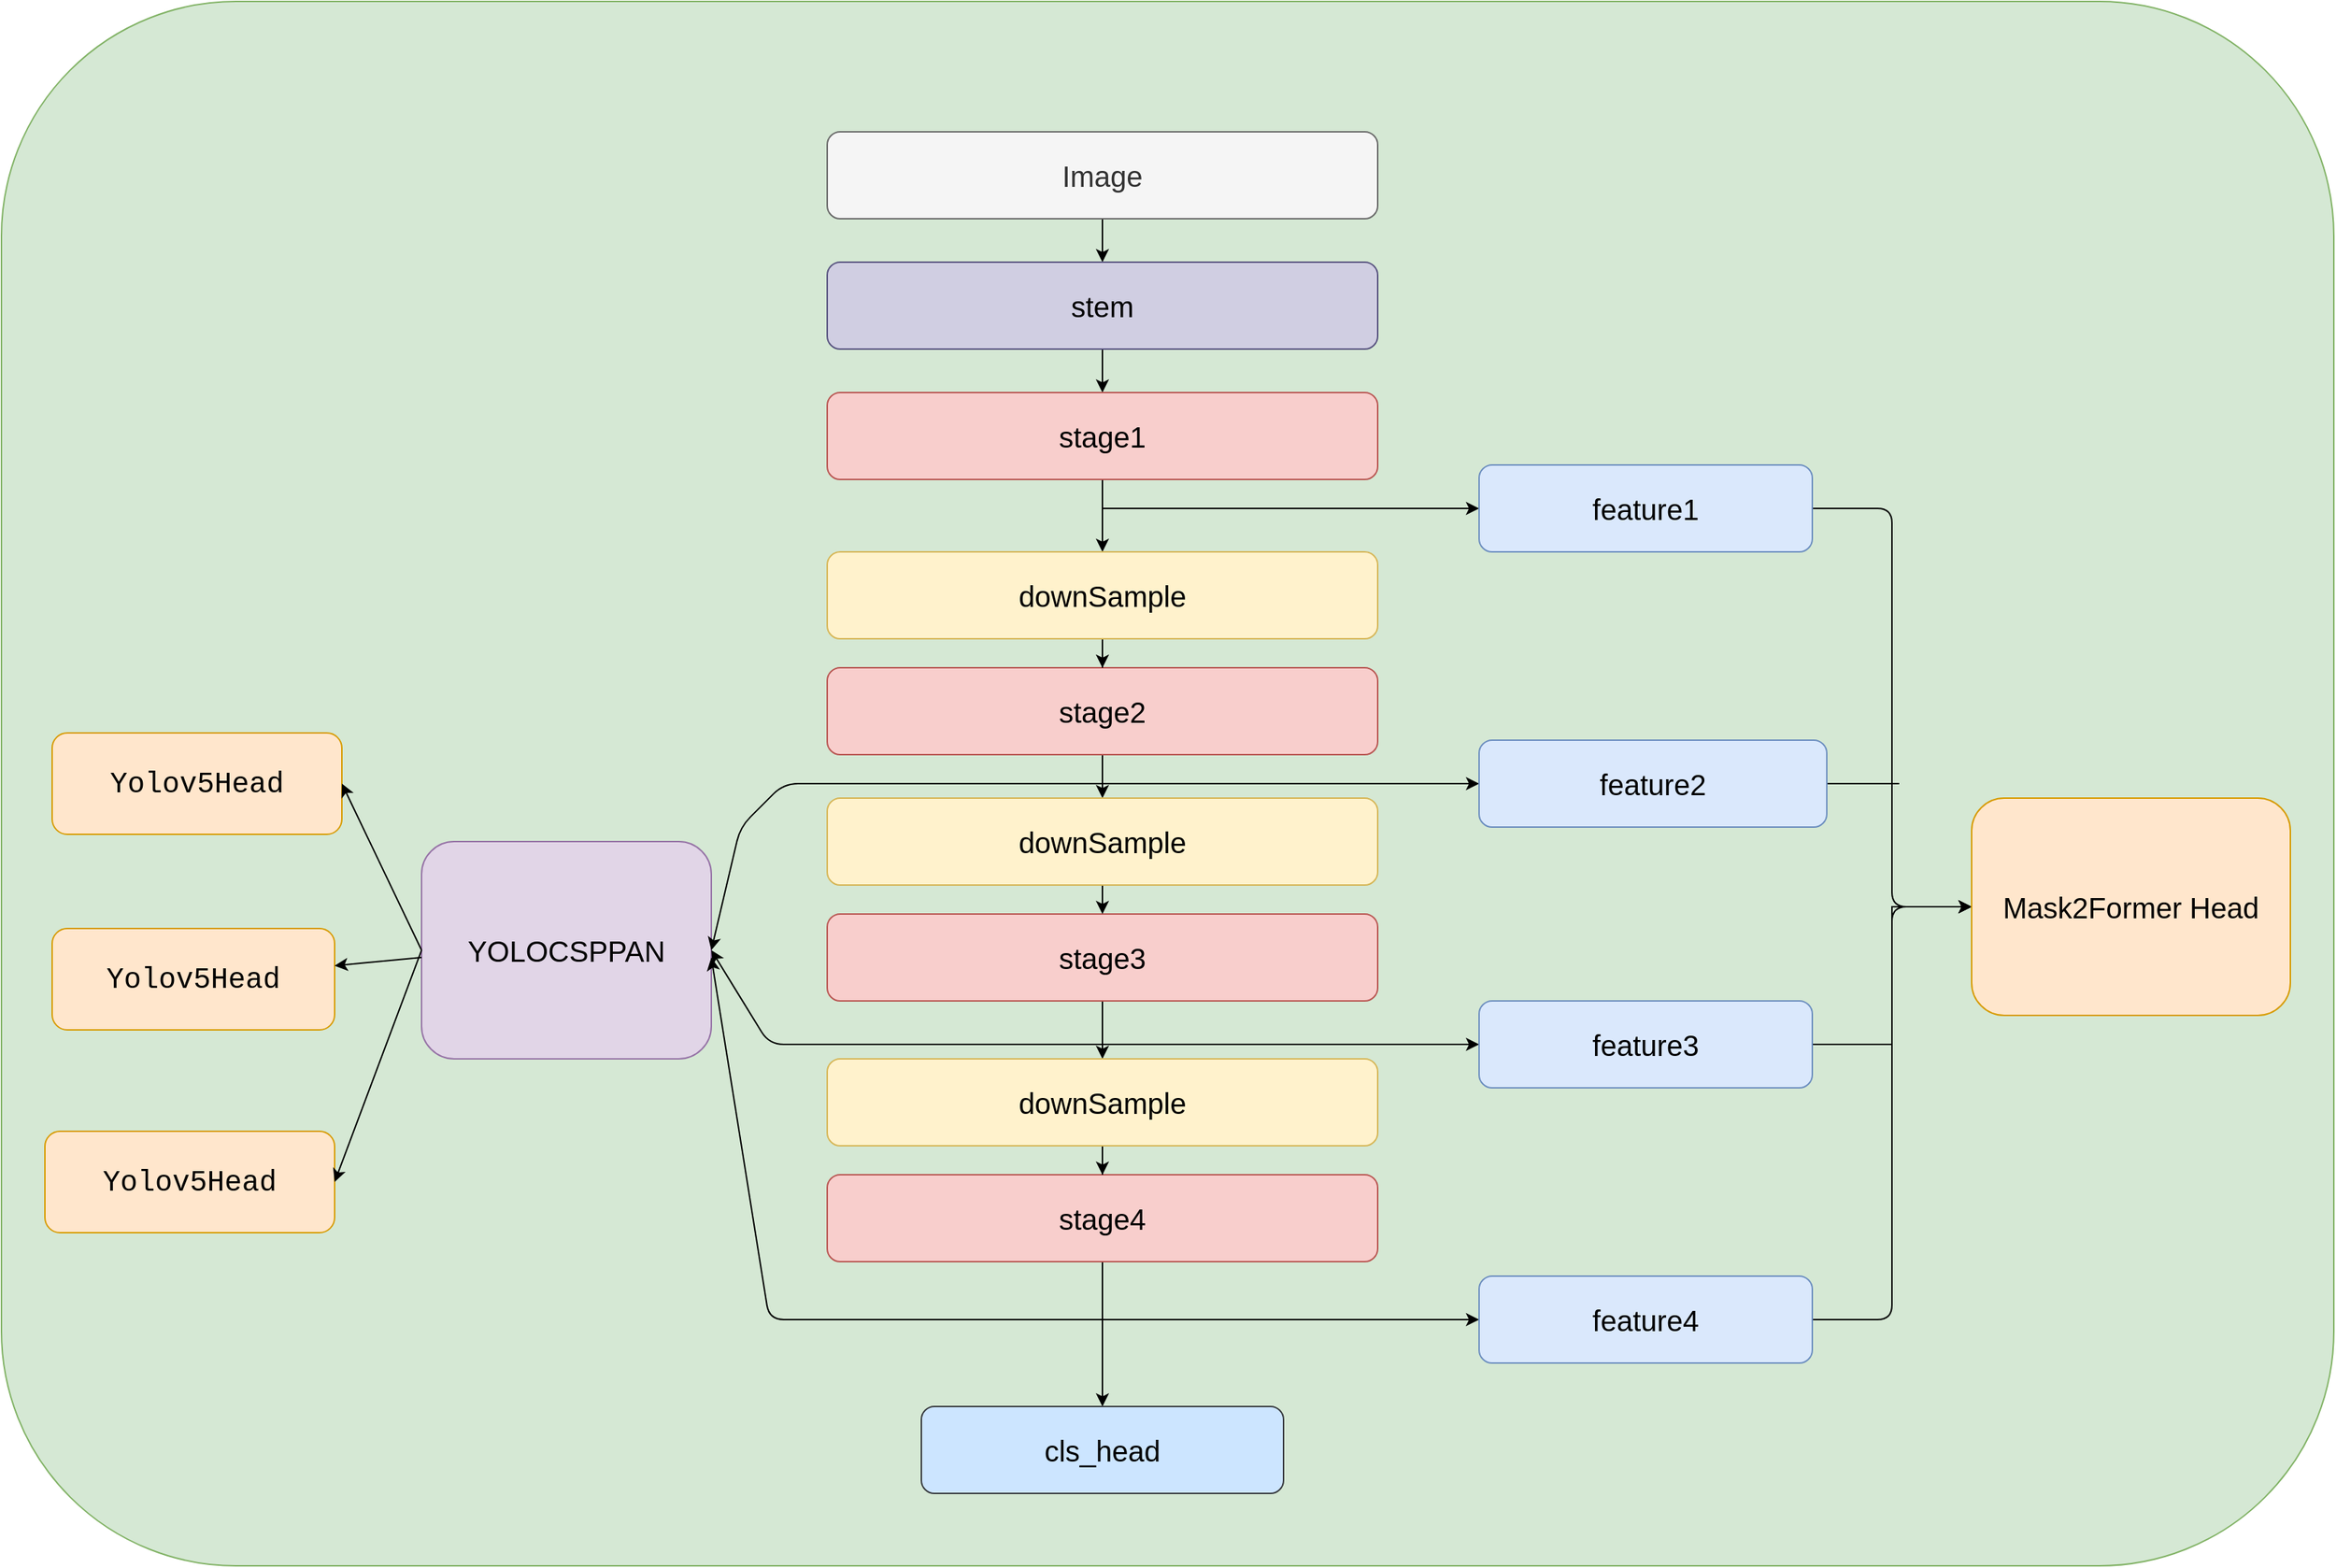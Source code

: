 <mxfile version="21.6.6" type="device">
  <diagram id="XBC5JsbsoY9mSvIPsbGa" name="第 1 页">
    <mxGraphModel dx="1956" dy="1194" grid="1" gridSize="10" guides="1" tooltips="1" connect="1" arrows="1" fold="1" page="1" pageScale="1" pageWidth="1654" pageHeight="2336" math="0" shadow="0">
      <root>
        <mxCell id="0" />
        <mxCell id="1" parent="0" />
        <mxCell id="Q5E4qi6qeAWiJgMQaj0U-62" value="" style="rounded=1;whiteSpace=wrap;html=1;fontSize=20;fillColor=#d5e8d4;strokeColor=#82b366;" parent="1" vertex="1">
          <mxGeometry x="30" y="50" width="1610" height="1080" as="geometry" />
        </mxCell>
        <mxCell id="Q5E4qi6qeAWiJgMQaj0U-11" value="" style="edgeStyle=orthogonalEdgeStyle;rounded=0;orthogonalLoop=1;jettySize=auto;html=1;fontSize=20;" parent="1" source="Q5E4qi6qeAWiJgMQaj0U-1" target="Q5E4qi6qeAWiJgMQaj0U-2" edge="1">
          <mxGeometry relative="1" as="geometry" />
        </mxCell>
        <mxCell id="Q5E4qi6qeAWiJgMQaj0U-1" value="&lt;font style=&quot;font-size: 20px;&quot;&gt;Image&lt;/font&gt;" style="rounded=1;whiteSpace=wrap;html=1;fillColor=#f5f5f5;fontColor=#333333;strokeColor=#666666;" parent="1" vertex="1">
          <mxGeometry x="600" y="140" width="380" height="60" as="geometry" />
        </mxCell>
        <mxCell id="Q5E4qi6qeAWiJgMQaj0U-12" value="" style="edgeStyle=orthogonalEdgeStyle;rounded=0;orthogonalLoop=1;jettySize=auto;html=1;fontSize=20;" parent="1" source="Q5E4qi6qeAWiJgMQaj0U-2" target="Q5E4qi6qeAWiJgMQaj0U-4" edge="1">
          <mxGeometry relative="1" as="geometry" />
        </mxCell>
        <mxCell id="Q5E4qi6qeAWiJgMQaj0U-2" value="&lt;font style=&quot;font-size: 20px;&quot;&gt;stem&lt;/font&gt;" style="rounded=1;whiteSpace=wrap;html=1;fillColor=#d0cee2;strokeColor=#56517e;" parent="1" vertex="1">
          <mxGeometry x="600" y="230" width="380" height="60" as="geometry" />
        </mxCell>
        <mxCell id="Q5E4qi6qeAWiJgMQaj0U-13" value="" style="edgeStyle=orthogonalEdgeStyle;rounded=0;orthogonalLoop=1;jettySize=auto;html=1;fontSize=20;" parent="1" source="Q5E4qi6qeAWiJgMQaj0U-4" target="Q5E4qi6qeAWiJgMQaj0U-8" edge="1">
          <mxGeometry relative="1" as="geometry" />
        </mxCell>
        <mxCell id="Q5E4qi6qeAWiJgMQaj0U-26" style="edgeStyle=orthogonalEdgeStyle;rounded=0;orthogonalLoop=1;jettySize=auto;html=1;exitX=0.5;exitY=1;exitDx=0;exitDy=0;entryX=0;entryY=0.5;entryDx=0;entryDy=0;fontSize=20;" parent="1" source="Q5E4qi6qeAWiJgMQaj0U-4" target="Q5E4qi6qeAWiJgMQaj0U-20" edge="1">
          <mxGeometry relative="1" as="geometry" />
        </mxCell>
        <mxCell id="Q5E4qi6qeAWiJgMQaj0U-4" value="stage1" style="rounded=1;whiteSpace=wrap;html=1;fontSize=20;fillColor=#f8cecc;strokeColor=#b85450;" parent="1" vertex="1">
          <mxGeometry x="600" y="320" width="380" height="60" as="geometry" />
        </mxCell>
        <mxCell id="Q5E4qi6qeAWiJgMQaj0U-15" value="" style="edgeStyle=orthogonalEdgeStyle;rounded=0;orthogonalLoop=1;jettySize=auto;html=1;fontSize=20;" parent="1" source="Q5E4qi6qeAWiJgMQaj0U-5" target="Q5E4qi6qeAWiJgMQaj0U-9" edge="1">
          <mxGeometry relative="1" as="geometry" />
        </mxCell>
        <mxCell id="Q5E4qi6qeAWiJgMQaj0U-25" style="edgeStyle=orthogonalEdgeStyle;rounded=0;orthogonalLoop=1;jettySize=auto;html=1;exitX=0.5;exitY=1;exitDx=0;exitDy=0;entryX=0;entryY=0.5;entryDx=0;entryDy=0;fontSize=20;" parent="1" source="Q5E4qi6qeAWiJgMQaj0U-5" target="Q5E4qi6qeAWiJgMQaj0U-21" edge="1">
          <mxGeometry relative="1" as="geometry" />
        </mxCell>
        <mxCell id="Q5E4qi6qeAWiJgMQaj0U-5" value="stage2" style="rounded=1;whiteSpace=wrap;html=1;fontSize=20;fillColor=#f8cecc;strokeColor=#b85450;" parent="1" vertex="1">
          <mxGeometry x="600" y="510" width="380" height="60" as="geometry" />
        </mxCell>
        <mxCell id="Q5E4qi6qeAWiJgMQaj0U-17" style="edgeStyle=orthogonalEdgeStyle;rounded=0;orthogonalLoop=1;jettySize=auto;html=1;exitX=0.5;exitY=1;exitDx=0;exitDy=0;entryX=0.5;entryY=0;entryDx=0;entryDy=0;fontSize=20;" parent="1" source="Q5E4qi6qeAWiJgMQaj0U-6" target="Q5E4qi6qeAWiJgMQaj0U-10" edge="1">
          <mxGeometry relative="1" as="geometry" />
        </mxCell>
        <mxCell id="Q5E4qi6qeAWiJgMQaj0U-24" style="edgeStyle=orthogonalEdgeStyle;rounded=0;orthogonalLoop=1;jettySize=auto;html=1;exitX=0.5;exitY=1;exitDx=0;exitDy=0;fontSize=20;" parent="1" source="Q5E4qi6qeAWiJgMQaj0U-6" target="Q5E4qi6qeAWiJgMQaj0U-22" edge="1">
          <mxGeometry relative="1" as="geometry" />
        </mxCell>
        <mxCell id="Q5E4qi6qeAWiJgMQaj0U-6" value="stage3" style="rounded=1;whiteSpace=wrap;html=1;fontSize=20;fillColor=#f8cecc;strokeColor=#b85450;" parent="1" vertex="1">
          <mxGeometry x="600" y="680" width="380" height="60" as="geometry" />
        </mxCell>
        <mxCell id="Q5E4qi6qeAWiJgMQaj0U-19" style="edgeStyle=orthogonalEdgeStyle;rounded=0;orthogonalLoop=1;jettySize=auto;html=1;exitX=0.5;exitY=1;exitDx=0;exitDy=0;fontSize=20;entryX=0;entryY=0.5;entryDx=0;entryDy=0;" parent="1" source="Q5E4qi6qeAWiJgMQaj0U-7" target="Q5E4qi6qeAWiJgMQaj0U-23" edge="1">
          <mxGeometry relative="1" as="geometry">
            <mxPoint x="790.105" y="970" as="targetPoint" />
          </mxGeometry>
        </mxCell>
        <mxCell id="Q5E4qi6qeAWiJgMQaj0U-59" style="edgeStyle=orthogonalEdgeStyle;rounded=0;orthogonalLoop=1;jettySize=auto;html=1;exitX=0.5;exitY=1;exitDx=0;exitDy=0;entryX=0.5;entryY=0;entryDx=0;entryDy=0;fontSize=20;" parent="1" source="Q5E4qi6qeAWiJgMQaj0U-7" target="Q5E4qi6qeAWiJgMQaj0U-58" edge="1">
          <mxGeometry relative="1" as="geometry" />
        </mxCell>
        <mxCell id="Q5E4qi6qeAWiJgMQaj0U-7" value="stage4" style="rounded=1;whiteSpace=wrap;html=1;fontSize=20;fillColor=#f8cecc;strokeColor=#b85450;" parent="1" vertex="1">
          <mxGeometry x="600" y="860" width="380" height="60" as="geometry" />
        </mxCell>
        <mxCell id="Q5E4qi6qeAWiJgMQaj0U-14" value="" style="edgeStyle=orthogonalEdgeStyle;rounded=0;orthogonalLoop=1;jettySize=auto;html=1;fontSize=20;" parent="1" source="Q5E4qi6qeAWiJgMQaj0U-8" target="Q5E4qi6qeAWiJgMQaj0U-5" edge="1">
          <mxGeometry relative="1" as="geometry" />
        </mxCell>
        <mxCell id="Q5E4qi6qeAWiJgMQaj0U-8" value="&lt;font style=&quot;font-size: 20px;&quot;&gt;downSample&lt;/font&gt;" style="rounded=1;whiteSpace=wrap;html=1;fillColor=#fff2cc;strokeColor=#d6b656;" parent="1" vertex="1">
          <mxGeometry x="600" y="430" width="380" height="60" as="geometry" />
        </mxCell>
        <mxCell id="Q5E4qi6qeAWiJgMQaj0U-16" style="edgeStyle=orthogonalEdgeStyle;rounded=0;orthogonalLoop=1;jettySize=auto;html=1;exitX=0.5;exitY=1;exitDx=0;exitDy=0;entryX=0.5;entryY=0;entryDx=0;entryDy=0;fontSize=20;" parent="1" source="Q5E4qi6qeAWiJgMQaj0U-9" target="Q5E4qi6qeAWiJgMQaj0U-6" edge="1">
          <mxGeometry relative="1" as="geometry" />
        </mxCell>
        <mxCell id="Q5E4qi6qeAWiJgMQaj0U-9" value="&lt;font style=&quot;font-size: 20px;&quot;&gt;downSample&lt;/font&gt;" style="rounded=1;whiteSpace=wrap;html=1;fillColor=#fff2cc;strokeColor=#d6b656;" parent="1" vertex="1">
          <mxGeometry x="600" y="600" width="380" height="60" as="geometry" />
        </mxCell>
        <mxCell id="Q5E4qi6qeAWiJgMQaj0U-18" style="edgeStyle=orthogonalEdgeStyle;rounded=0;orthogonalLoop=1;jettySize=auto;html=1;exitX=0.5;exitY=1;exitDx=0;exitDy=0;fontSize=20;" parent="1" source="Q5E4qi6qeAWiJgMQaj0U-10" target="Q5E4qi6qeAWiJgMQaj0U-7" edge="1">
          <mxGeometry relative="1" as="geometry" />
        </mxCell>
        <mxCell id="Q5E4qi6qeAWiJgMQaj0U-10" value="&lt;font style=&quot;font-size: 20px;&quot;&gt;downSample&lt;/font&gt;" style="rounded=1;whiteSpace=wrap;html=1;fillColor=#fff2cc;strokeColor=#d6b656;" parent="1" vertex="1">
          <mxGeometry x="600" y="780" width="380" height="60" as="geometry" />
        </mxCell>
        <mxCell id="Q5E4qi6qeAWiJgMQaj0U-28" style="edgeStyle=orthogonalEdgeStyle;rounded=1;orthogonalLoop=1;jettySize=auto;html=1;exitX=1;exitY=0.5;exitDx=0;exitDy=0;entryX=0;entryY=0.5;entryDx=0;entryDy=0;fontSize=20;" parent="1" source="Q5E4qi6qeAWiJgMQaj0U-20" target="Q5E4qi6qeAWiJgMQaj0U-27" edge="1">
          <mxGeometry relative="1" as="geometry" />
        </mxCell>
        <mxCell id="Q5E4qi6qeAWiJgMQaj0U-20" value="feature1" style="rounded=1;whiteSpace=wrap;html=1;fontSize=20;fillColor=#dae8fc;strokeColor=#6c8ebf;" parent="1" vertex="1">
          <mxGeometry x="1050" y="370" width="230" height="60" as="geometry" />
        </mxCell>
        <mxCell id="Q5E4qi6qeAWiJgMQaj0U-61" style="edgeStyle=orthogonalEdgeStyle;rounded=0;orthogonalLoop=1;jettySize=auto;html=1;exitX=1;exitY=0.5;exitDx=0;exitDy=0;fontSize=20;endArrow=none;endFill=0;" parent="1" source="Q5E4qi6qeAWiJgMQaj0U-21" edge="1">
          <mxGeometry relative="1" as="geometry">
            <mxPoint x="1340" y="590" as="targetPoint" />
          </mxGeometry>
        </mxCell>
        <mxCell id="Q5E4qi6qeAWiJgMQaj0U-21" value="feature2" style="rounded=1;whiteSpace=wrap;html=1;fontSize=20;fillColor=#dae8fc;strokeColor=#6c8ebf;" parent="1" vertex="1">
          <mxGeometry x="1050" y="560" width="240" height="60" as="geometry" />
        </mxCell>
        <mxCell id="Q5E4qi6qeAWiJgMQaj0U-31" style="edgeStyle=orthogonalEdgeStyle;rounded=0;orthogonalLoop=1;jettySize=auto;html=1;exitX=1;exitY=0.5;exitDx=0;exitDy=0;entryX=0;entryY=0.5;entryDx=0;entryDy=0;fontSize=20;" parent="1" source="Q5E4qi6qeAWiJgMQaj0U-22" target="Q5E4qi6qeAWiJgMQaj0U-27" edge="1">
          <mxGeometry relative="1" as="geometry" />
        </mxCell>
        <mxCell id="Q5E4qi6qeAWiJgMQaj0U-22" value="feature3" style="rounded=1;whiteSpace=wrap;html=1;fontSize=20;fillColor=#dae8fc;strokeColor=#6c8ebf;" parent="1" vertex="1">
          <mxGeometry x="1050" y="740" width="230" height="60" as="geometry" />
        </mxCell>
        <mxCell id="Q5E4qi6qeAWiJgMQaj0U-32" style="edgeStyle=orthogonalEdgeStyle;rounded=1;orthogonalLoop=1;jettySize=auto;html=1;exitX=1;exitY=0.5;exitDx=0;exitDy=0;entryX=0;entryY=0.5;entryDx=0;entryDy=0;fontSize=20;" parent="1" source="Q5E4qi6qeAWiJgMQaj0U-23" target="Q5E4qi6qeAWiJgMQaj0U-27" edge="1">
          <mxGeometry relative="1" as="geometry" />
        </mxCell>
        <mxCell id="Q5E4qi6qeAWiJgMQaj0U-23" value="feature4" style="rounded=1;whiteSpace=wrap;html=1;fontSize=20;fillColor=#dae8fc;strokeColor=#6c8ebf;" parent="1" vertex="1">
          <mxGeometry x="1050" y="930" width="230" height="60" as="geometry" />
        </mxCell>
        <mxCell id="Q5E4qi6qeAWiJgMQaj0U-27" value="Mask2Former Head" style="rounded=1;whiteSpace=wrap;html=1;fontSize=20;fillColor=#ffe6cc;strokeColor=#d79b00;" parent="1" vertex="1">
          <mxGeometry x="1390" y="600" width="220" height="150" as="geometry" />
        </mxCell>
        <mxCell id="Q5E4qi6qeAWiJgMQaj0U-43" value="&lt;div style=&quot;font-family: Consolas, &amp;quot;Courier New&amp;quot;, monospace; line-height: 20px;&quot;&gt;&lt;font style=&quot;font-size: 20px;&quot;&gt;Yolov5Head&lt;/font&gt;&lt;/div&gt;" style="rounded=1;whiteSpace=wrap;html=1;fontSize=20;fillColor=#ffe6cc;strokeColor=#d79b00;" parent="1" vertex="1">
          <mxGeometry x="65" y="555" width="200" height="70" as="geometry" />
        </mxCell>
        <mxCell id="Q5E4qi6qeAWiJgMQaj0U-44" value="&lt;div style=&quot;font-family: Consolas, &amp;quot;Courier New&amp;quot;, monospace; line-height: 20px;&quot;&gt;Yolov5Head&lt;br&gt;&lt;/div&gt;" style="rounded=1;whiteSpace=wrap;html=1;fontSize=20;fillColor=#ffe6cc;strokeColor=#d79b00;" parent="1" vertex="1">
          <mxGeometry x="65" y="690" width="195" height="70" as="geometry" />
        </mxCell>
        <mxCell id="Q5E4qi6qeAWiJgMQaj0U-45" value="&lt;div style=&quot;font-family: Consolas, &amp;quot;Courier New&amp;quot;, monospace; line-height: 20px;&quot;&gt;Yolov5Head&lt;br&gt;&lt;/div&gt;" style="rounded=1;whiteSpace=wrap;html=1;fontSize=20;fillColor=#ffe6cc;strokeColor=#d79b00;" parent="1" vertex="1">
          <mxGeometry x="60" y="830" width="200" height="70" as="geometry" />
        </mxCell>
        <mxCell id="Q5E4qi6qeAWiJgMQaj0U-58" value="cls_head" style="rounded=1;whiteSpace=wrap;html=1;fontSize=20;fillColor=#cce5ff;strokeColor=#36393d;" parent="1" vertex="1">
          <mxGeometry x="665" y="1020" width="250" height="60" as="geometry" />
        </mxCell>
        <mxCell id="QIkn6gaIrlvY1YC5hSpW-1" value="&lt;font style=&quot;font-size: 20px;&quot;&gt;YOLOCSPPAN&lt;/font&gt;" style="rounded=1;whiteSpace=wrap;html=1;fillColor=#e1d5e7;strokeColor=#9673a6;" vertex="1" parent="1">
          <mxGeometry x="320" y="630" width="200" height="150" as="geometry" />
        </mxCell>
        <mxCell id="QIkn6gaIrlvY1YC5hSpW-2" value="" style="endArrow=classic;html=1;rounded=1;entryX=1;entryY=0.5;entryDx=0;entryDy=0;" edge="1" parent="1" target="QIkn6gaIrlvY1YC5hSpW-1">
          <mxGeometry width="50" height="50" relative="1" as="geometry">
            <mxPoint x="790" y="590" as="sourcePoint" />
            <mxPoint x="690" y="650" as="targetPoint" />
            <Array as="points">
              <mxPoint x="570" y="590" />
              <mxPoint x="540" y="620" />
            </Array>
          </mxGeometry>
        </mxCell>
        <mxCell id="QIkn6gaIrlvY1YC5hSpW-3" value="" style="endArrow=classic;html=1;rounded=1;entryX=1;entryY=0.5;entryDx=0;entryDy=0;" edge="1" parent="1" target="QIkn6gaIrlvY1YC5hSpW-1">
          <mxGeometry width="50" height="50" relative="1" as="geometry">
            <mxPoint x="790" y="770" as="sourcePoint" />
            <mxPoint x="690" y="650" as="targetPoint" />
            <Array as="points">
              <mxPoint x="560" y="770" />
            </Array>
          </mxGeometry>
        </mxCell>
        <mxCell id="QIkn6gaIrlvY1YC5hSpW-4" value="" style="endArrow=classic;html=1;rounded=1;anchorPointDirection=1;" edge="1" parent="1">
          <mxGeometry width="50" height="50" relative="1" as="geometry">
            <mxPoint x="790" y="960" as="sourcePoint" />
            <mxPoint x="520" y="710" as="targetPoint" />
            <Array as="points">
              <mxPoint x="560" y="960" />
            </Array>
          </mxGeometry>
        </mxCell>
        <mxCell id="QIkn6gaIrlvY1YC5hSpW-5" value="" style="endArrow=classic;html=1;rounded=0;entryX=1;entryY=0.5;entryDx=0;entryDy=0;exitX=0;exitY=0.5;exitDx=0;exitDy=0;" edge="1" parent="1" source="QIkn6gaIrlvY1YC5hSpW-1" target="Q5E4qi6qeAWiJgMQaj0U-43">
          <mxGeometry width="50" height="50" relative="1" as="geometry">
            <mxPoint x="640" y="700" as="sourcePoint" />
            <mxPoint x="690" y="650" as="targetPoint" />
          </mxGeometry>
        </mxCell>
        <mxCell id="QIkn6gaIrlvY1YC5hSpW-6" value="" style="endArrow=classic;html=1;rounded=0;" edge="1" parent="1" target="Q5E4qi6qeAWiJgMQaj0U-44">
          <mxGeometry width="50" height="50" relative="1" as="geometry">
            <mxPoint x="320" y="710" as="sourcePoint" />
            <mxPoint x="690" y="650" as="targetPoint" />
          </mxGeometry>
        </mxCell>
        <mxCell id="QIkn6gaIrlvY1YC5hSpW-7" value="" style="endArrow=classic;html=1;rounded=0;exitX=0;exitY=0.5;exitDx=0;exitDy=0;entryX=1;entryY=0.5;entryDx=0;entryDy=0;" edge="1" parent="1" source="QIkn6gaIrlvY1YC5hSpW-1" target="Q5E4qi6qeAWiJgMQaj0U-45">
          <mxGeometry width="50" height="50" relative="1" as="geometry">
            <mxPoint x="640" y="700" as="sourcePoint" />
            <mxPoint x="690" y="650" as="targetPoint" />
          </mxGeometry>
        </mxCell>
      </root>
    </mxGraphModel>
  </diagram>
</mxfile>
